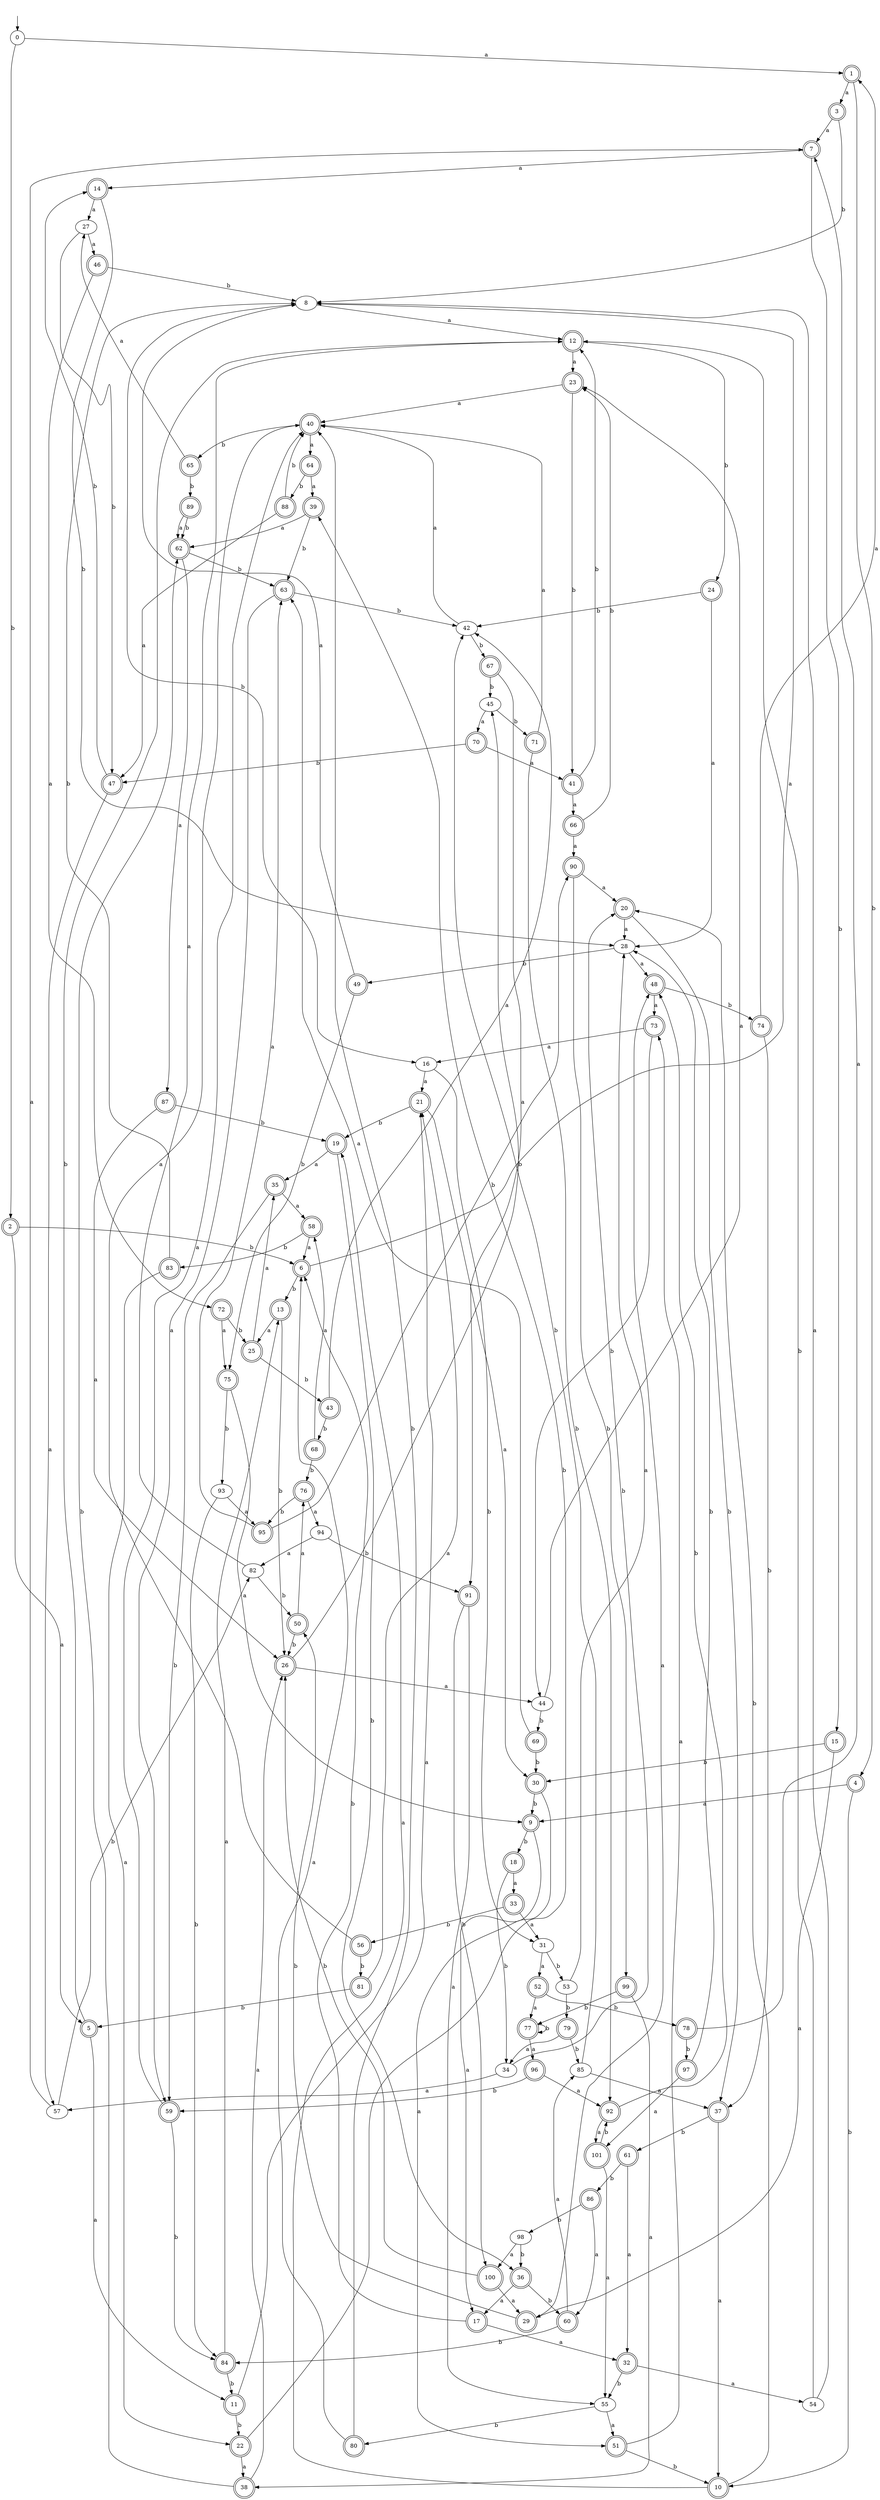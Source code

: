 digraph RandomDFA {
  __start0 [label="", shape=none];
  __start0 -> 0 [label=""];
  0 [shape=circle]
  0 -> 1 [label="a"]
  0 -> 2 [label="b"]
  1 [shape=doublecircle]
  1 -> 3 [label="a"]
  1 -> 4 [label="b"]
  2 [shape=doublecircle]
  2 -> 5 [label="a"]
  2 -> 6 [label="b"]
  3 [shape=doublecircle]
  3 -> 7 [label="a"]
  3 -> 8 [label="b"]
  4 [shape=doublecircle]
  4 -> 9 [label="a"]
  4 -> 10 [label="b"]
  5 [shape=doublecircle]
  5 -> 11 [label="a"]
  5 -> 12 [label="b"]
  6 [shape=doublecircle]
  6 -> 8 [label="a"]
  6 -> 13 [label="b"]
  7 [shape=doublecircle]
  7 -> 14 [label="a"]
  7 -> 15 [label="b"]
  8
  8 -> 12 [label="a"]
  8 -> 16 [label="b"]
  9 [shape=doublecircle]
  9 -> 17 [label="a"]
  9 -> 18 [label="b"]
  10 [shape=doublecircle]
  10 -> 19 [label="a"]
  10 -> 20 [label="b"]
  11 [shape=doublecircle]
  11 -> 21 [label="a"]
  11 -> 22 [label="b"]
  12 [shape=doublecircle]
  12 -> 23 [label="a"]
  12 -> 24 [label="b"]
  13 [shape=doublecircle]
  13 -> 25 [label="a"]
  13 -> 26 [label="b"]
  14 [shape=doublecircle]
  14 -> 27 [label="a"]
  14 -> 28 [label="b"]
  15 [shape=doublecircle]
  15 -> 29 [label="a"]
  15 -> 30 [label="b"]
  16
  16 -> 21 [label="a"]
  16 -> 31 [label="b"]
  17 [shape=doublecircle]
  17 -> 32 [label="a"]
  17 -> 6 [label="b"]
  18 [shape=doublecircle]
  18 -> 33 [label="a"]
  18 -> 34 [label="b"]
  19 [shape=doublecircle]
  19 -> 35 [label="a"]
  19 -> 36 [label="b"]
  20 [shape=doublecircle]
  20 -> 28 [label="a"]
  20 -> 37 [label="b"]
  21 [shape=doublecircle]
  21 -> 30 [label="a"]
  21 -> 19 [label="b"]
  22 [shape=doublecircle]
  22 -> 38 [label="a"]
  22 -> 39 [label="b"]
  23 [shape=doublecircle]
  23 -> 40 [label="a"]
  23 -> 41 [label="b"]
  24 [shape=doublecircle]
  24 -> 28 [label="a"]
  24 -> 42 [label="b"]
  25 [shape=doublecircle]
  25 -> 35 [label="a"]
  25 -> 43 [label="b"]
  26 [shape=doublecircle]
  26 -> 44 [label="a"]
  26 -> 45 [label="b"]
  27
  27 -> 46 [label="a"]
  27 -> 47 [label="b"]
  28
  28 -> 48 [label="a"]
  28 -> 49 [label="b"]
  29 [shape=doublecircle]
  29 -> 48 [label="a"]
  29 -> 50 [label="b"]
  30 [shape=doublecircle]
  30 -> 51 [label="a"]
  30 -> 9 [label="b"]
  31
  31 -> 52 [label="a"]
  31 -> 53 [label="b"]
  32 [shape=doublecircle]
  32 -> 54 [label="a"]
  32 -> 55 [label="b"]
  33 [shape=doublecircle]
  33 -> 31 [label="a"]
  33 -> 56 [label="b"]
  34
  34 -> 57 [label="a"]
  34 -> 20 [label="b"]
  35 [shape=doublecircle]
  35 -> 58 [label="a"]
  35 -> 59 [label="b"]
  36 [shape=doublecircle]
  36 -> 17 [label="a"]
  36 -> 60 [label="b"]
  37 [shape=doublecircle]
  37 -> 10 [label="a"]
  37 -> 61 [label="b"]
  38 [shape=doublecircle]
  38 -> 26 [label="a"]
  38 -> 62 [label="b"]
  39 [shape=doublecircle]
  39 -> 62 [label="a"]
  39 -> 63 [label="b"]
  40 [shape=doublecircle]
  40 -> 64 [label="a"]
  40 -> 65 [label="b"]
  41 [shape=doublecircle]
  41 -> 66 [label="a"]
  41 -> 12 [label="b"]
  42
  42 -> 40 [label="a"]
  42 -> 67 [label="b"]
  43 [shape=doublecircle]
  43 -> 42 [label="a"]
  43 -> 68 [label="b"]
  44
  44 -> 23 [label="a"]
  44 -> 69 [label="b"]
  45
  45 -> 70 [label="a"]
  45 -> 71 [label="b"]
  46 [shape=doublecircle]
  46 -> 72 [label="a"]
  46 -> 8 [label="b"]
  47 [shape=doublecircle]
  47 -> 57 [label="a"]
  47 -> 14 [label="b"]
  48 [shape=doublecircle]
  48 -> 73 [label="a"]
  48 -> 74 [label="b"]
  49 [shape=doublecircle]
  49 -> 8 [label="a"]
  49 -> 75 [label="b"]
  50 [shape=doublecircle]
  50 -> 76 [label="a"]
  50 -> 26 [label="b"]
  51 [shape=doublecircle]
  51 -> 73 [label="a"]
  51 -> 10 [label="b"]
  52 [shape=doublecircle]
  52 -> 77 [label="a"]
  52 -> 78 [label="b"]
  53
  53 -> 28 [label="a"]
  53 -> 79 [label="b"]
  54
  54 -> 8 [label="a"]
  54 -> 12 [label="b"]
  55
  55 -> 51 [label="a"]
  55 -> 80 [label="b"]
  56 [shape=doublecircle]
  56 -> 40 [label="a"]
  56 -> 81 [label="b"]
  57
  57 -> 7 [label="a"]
  57 -> 82 [label="b"]
  58 [shape=doublecircle]
  58 -> 6 [label="a"]
  58 -> 83 [label="b"]
  59 [shape=doublecircle]
  59 -> 40 [label="a"]
  59 -> 84 [label="b"]
  60 [shape=doublecircle]
  60 -> 85 [label="a"]
  60 -> 84 [label="b"]
  61 [shape=doublecircle]
  61 -> 32 [label="a"]
  61 -> 86 [label="b"]
  62 [shape=doublecircle]
  62 -> 87 [label="a"]
  62 -> 63 [label="b"]
  63 [shape=doublecircle]
  63 -> 59 [label="a"]
  63 -> 42 [label="b"]
  64 [shape=doublecircle]
  64 -> 39 [label="a"]
  64 -> 88 [label="b"]
  65 [shape=doublecircle]
  65 -> 27 [label="a"]
  65 -> 89 [label="b"]
  66 [shape=doublecircle]
  66 -> 90 [label="a"]
  66 -> 23 [label="b"]
  67 [shape=doublecircle]
  67 -> 91 [label="a"]
  67 -> 45 [label="b"]
  68 [shape=doublecircle]
  68 -> 58 [label="a"]
  68 -> 76 [label="b"]
  69 [shape=doublecircle]
  69 -> 63 [label="a"]
  69 -> 30 [label="b"]
  70 [shape=doublecircle]
  70 -> 41 [label="a"]
  70 -> 47 [label="b"]
  71 [shape=doublecircle]
  71 -> 40 [label="a"]
  71 -> 92 [label="b"]
  72 [shape=doublecircle]
  72 -> 75 [label="a"]
  72 -> 25 [label="b"]
  73 [shape=doublecircle]
  73 -> 16 [label="a"]
  73 -> 44 [label="b"]
  74 [shape=doublecircle]
  74 -> 1 [label="a"]
  74 -> 37 [label="b"]
  75 [shape=doublecircle]
  75 -> 9 [label="a"]
  75 -> 93 [label="b"]
  76 [shape=doublecircle]
  76 -> 94 [label="a"]
  76 -> 95 [label="b"]
  77 [shape=doublecircle]
  77 -> 96 [label="a"]
  77 -> 77 [label="b"]
  78 [shape=doublecircle]
  78 -> 7 [label="a"]
  78 -> 97 [label="b"]
  79 [shape=doublecircle]
  79 -> 34 [label="a"]
  79 -> 85 [label="b"]
  80 [shape=doublecircle]
  80 -> 6 [label="a"]
  80 -> 40 [label="b"]
  81 [shape=doublecircle]
  81 -> 21 [label="a"]
  81 -> 5 [label="b"]
  82
  82 -> 12 [label="a"]
  82 -> 50 [label="b"]
  83 [shape=doublecircle]
  83 -> 22 [label="a"]
  83 -> 8 [label="b"]
  84 [shape=doublecircle]
  84 -> 13 [label="a"]
  84 -> 11 [label="b"]
  85
  85 -> 37 [label="a"]
  85 -> 42 [label="b"]
  86 [shape=doublecircle]
  86 -> 60 [label="a"]
  86 -> 98 [label="b"]
  87 [shape=doublecircle]
  87 -> 26 [label="a"]
  87 -> 19 [label="b"]
  88 [shape=doublecircle]
  88 -> 47 [label="a"]
  88 -> 40 [label="b"]
  89 [shape=doublecircle]
  89 -> 62 [label="a"]
  89 -> 62 [label="b"]
  90 [shape=doublecircle]
  90 -> 20 [label="a"]
  90 -> 99 [label="b"]
  91 [shape=doublecircle]
  91 -> 55 [label="a"]
  91 -> 100 [label="b"]
  92 [shape=doublecircle]
  92 -> 101 [label="a"]
  92 -> 48 [label="b"]
  93
  93 -> 95 [label="a"]
  93 -> 84 [label="b"]
  94
  94 -> 82 [label="a"]
  94 -> 91 [label="b"]
  95 [shape=doublecircle]
  95 -> 63 [label="a"]
  95 -> 90 [label="b"]
  96 [shape=doublecircle]
  96 -> 92 [label="a"]
  96 -> 59 [label="b"]
  97 [shape=doublecircle]
  97 -> 101 [label="a"]
  97 -> 28 [label="b"]
  98
  98 -> 100 [label="a"]
  98 -> 36 [label="b"]
  99 [shape=doublecircle]
  99 -> 38 [label="a"]
  99 -> 77 [label="b"]
  100 [shape=doublecircle]
  100 -> 29 [label="a"]
  100 -> 26 [label="b"]
  101 [shape=doublecircle]
  101 -> 55 [label="a"]
  101 -> 92 [label="b"]
}
